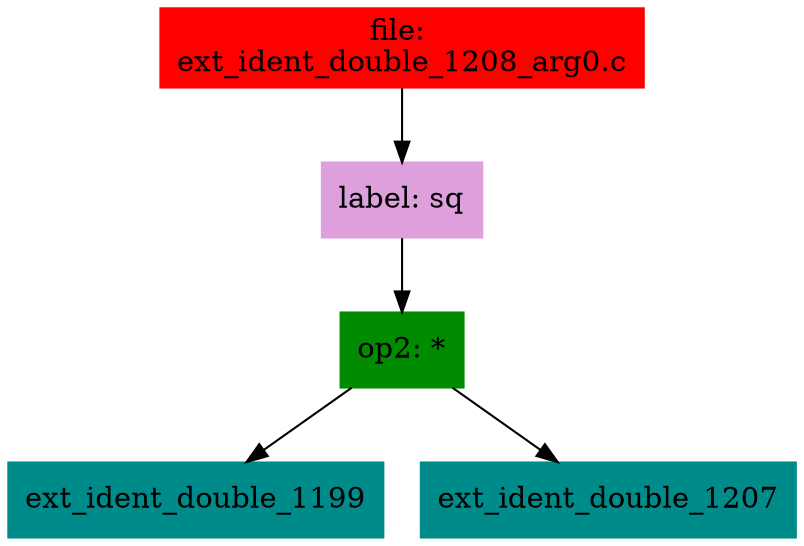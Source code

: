 digraph G {
node [shape=box]

0 [label="file: 
ext_ident_double_1208_arg0.c",color=red, style=filled]
1 [label="label: sq",color=plum, style=filled]
0 -> 1
2 [label="op2: *",color=green4, style=filled]
1 -> 2
3 [label="ext_ident_double_1199",color=cyan4, style=filled]
2 -> 3
293 [label="ext_ident_double_1207",color=cyan4, style=filled]
2 -> 293


}

